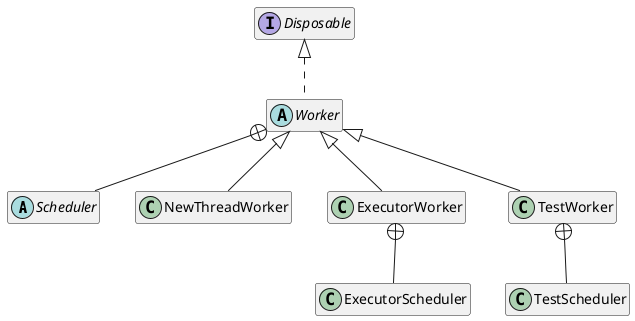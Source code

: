 @startuml

abstract class Scheduler
abstract class Worker
interface Disposable

Disposable <|.. Worker
Worker +-- Scheduler

Worker <|-- NewThreadWorker
Worker <|-- ExecutorWorker
Worker <|-- TestWorker

ExecutorWorker +-- ExecutorScheduler
TestWorker +-- TestScheduler

hide members
@enduml